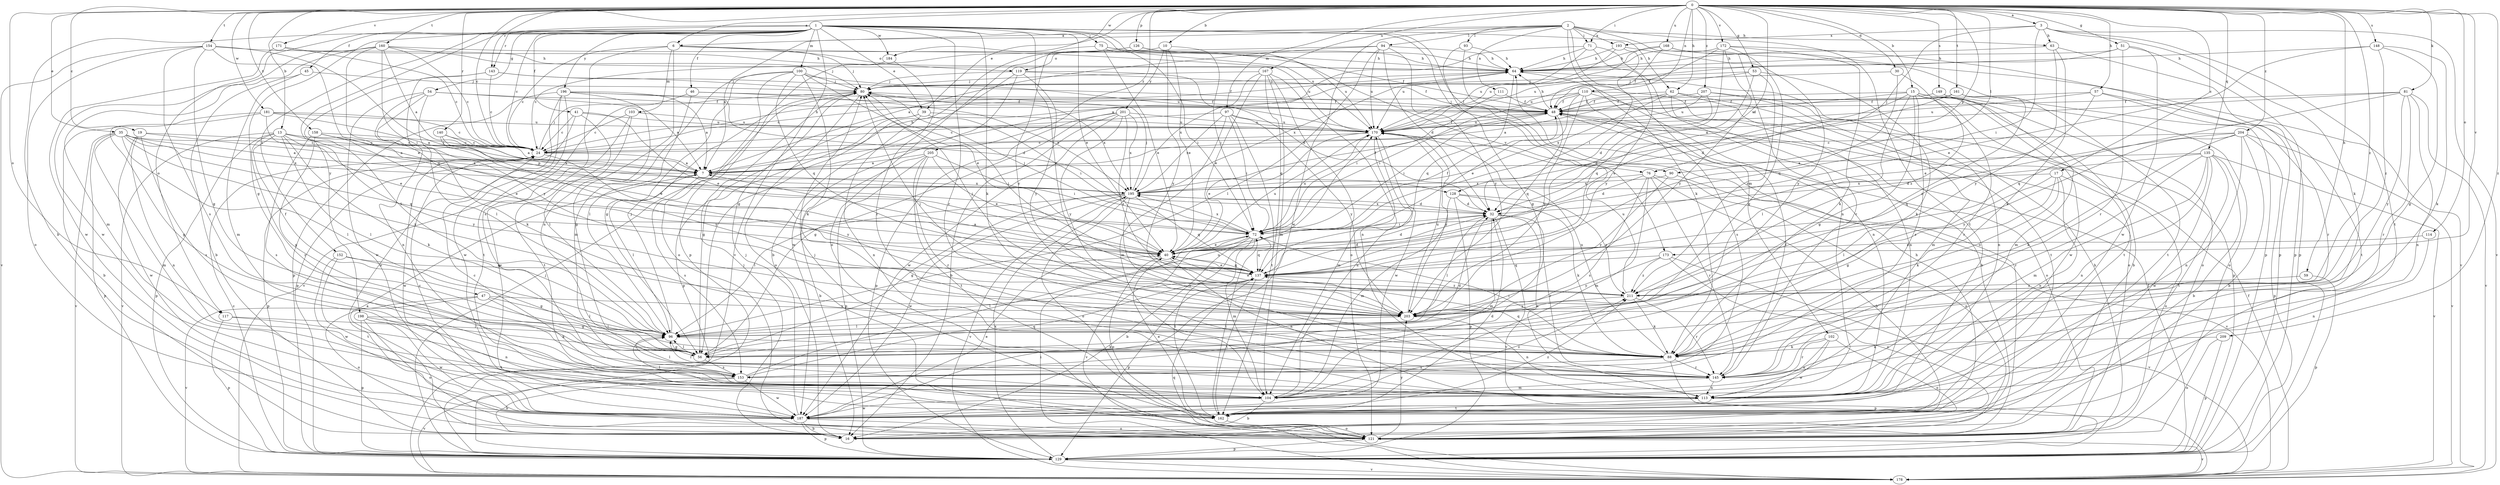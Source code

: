 strict digraph  {
0;
1;
2;
3;
6;
7;
10;
13;
15;
16;
17;
19;
24;
30;
32;
35;
39;
40;
41;
45;
46;
47;
48;
51;
53;
54;
56;
57;
59;
62;
63;
64;
71;
72;
75;
76;
80;
81;
88;
90;
93;
94;
96;
97;
100;
102;
103;
104;
110;
111;
113;
114;
117;
119;
121;
126;
128;
129;
135;
137;
140;
143;
145;
148;
149;
152;
153;
154;
158;
160;
161;
162;
167;
168;
170;
171;
172;
173;
178;
181;
184;
187;
193;
195;
196;
198;
201;
203;
204;
205;
207;
209;
211;
0 -> 3  [label=a];
0 -> 6  [label=a];
0 -> 10  [label=b];
0 -> 13  [label=b];
0 -> 15  [label=b];
0 -> 17  [label=c];
0 -> 19  [label=c];
0 -> 24  [label=c];
0 -> 30  [label=d];
0 -> 32  [label=d];
0 -> 35  [label=e];
0 -> 39  [label=e];
0 -> 51  [label=g];
0 -> 53  [label=g];
0 -> 57  [label=h];
0 -> 59  [label=h];
0 -> 62  [label=h];
0 -> 71  [label=i];
0 -> 81  [label=k];
0 -> 90  [label=l];
0 -> 97  [label=m];
0 -> 110  [label=n];
0 -> 114  [label=o];
0 -> 117  [label=o];
0 -> 126  [label=p];
0 -> 128  [label=p];
0 -> 135  [label=q];
0 -> 140  [label=r];
0 -> 143  [label=r];
0 -> 148  [label=s];
0 -> 149  [label=s];
0 -> 154  [label=t];
0 -> 158  [label=t];
0 -> 160  [label=t];
0 -> 161  [label=t];
0 -> 167  [label=u];
0 -> 168  [label=u];
0 -> 171  [label=v];
0 -> 172  [label=v];
0 -> 173  [label=v];
0 -> 181  [label=w];
0 -> 184  [label=w];
0 -> 204  [label=z];
0 -> 205  [label=z];
0 -> 207  [label=z];
0 -> 209  [label=z];
0 -> 211  [label=z];
1 -> 16  [label=b];
1 -> 24  [label=c];
1 -> 39  [label=e];
1 -> 40  [label=e];
1 -> 41  [label=f];
1 -> 45  [label=f];
1 -> 46  [label=f];
1 -> 54  [label=g];
1 -> 56  [label=g];
1 -> 62  [label=h];
1 -> 75  [label=j];
1 -> 76  [label=j];
1 -> 88  [label=k];
1 -> 90  [label=l];
1 -> 100  [label=m];
1 -> 117  [label=o];
1 -> 143  [label=r];
1 -> 145  [label=r];
1 -> 152  [label=s];
1 -> 170  [label=u];
1 -> 173  [label=v];
1 -> 178  [label=v];
1 -> 184  [label=w];
1 -> 196  [label=y];
1 -> 198  [label=y];
1 -> 211  [label=z];
2 -> 6  [label=a];
2 -> 7  [label=a];
2 -> 63  [label=h];
2 -> 71  [label=i];
2 -> 88  [label=k];
2 -> 93  [label=l];
2 -> 94  [label=l];
2 -> 102  [label=m];
2 -> 111  [label=n];
2 -> 113  [label=n];
2 -> 162  [label=t];
2 -> 187  [label=w];
2 -> 193  [label=x];
3 -> 63  [label=h];
3 -> 72  [label=i];
3 -> 76  [label=j];
3 -> 88  [label=k];
3 -> 162  [label=t];
3 -> 178  [label=v];
3 -> 193  [label=x];
6 -> 24  [label=c];
6 -> 80  [label=j];
6 -> 103  [label=m];
6 -> 113  [label=n];
6 -> 119  [label=o];
6 -> 153  [label=s];
6 -> 170  [label=u];
7 -> 64  [label=h];
7 -> 96  [label=l];
7 -> 153  [label=s];
7 -> 195  [label=x];
10 -> 40  [label=e];
10 -> 72  [label=i];
10 -> 119  [label=o];
10 -> 201  [label=y];
10 -> 203  [label=y];
13 -> 24  [label=c];
13 -> 40  [label=e];
13 -> 47  [label=f];
13 -> 88  [label=k];
13 -> 96  [label=l];
13 -> 128  [label=p];
13 -> 129  [label=p];
13 -> 145  [label=r];
13 -> 178  [label=v];
13 -> 203  [label=y];
15 -> 16  [label=b];
15 -> 40  [label=e];
15 -> 48  [label=f];
15 -> 56  [label=g];
15 -> 96  [label=l];
15 -> 121  [label=o];
15 -> 145  [label=r];
15 -> 153  [label=s];
15 -> 162  [label=t];
15 -> 170  [label=u];
15 -> 187  [label=w];
16 -> 7  [label=a];
16 -> 64  [label=h];
16 -> 80  [label=j];
17 -> 56  [label=g];
17 -> 88  [label=k];
17 -> 96  [label=l];
17 -> 113  [label=n];
17 -> 121  [label=o];
17 -> 195  [label=x];
19 -> 7  [label=a];
19 -> 24  [label=c];
19 -> 113  [label=n];
19 -> 153  [label=s];
19 -> 187  [label=w];
24 -> 7  [label=a];
24 -> 64  [label=h];
24 -> 80  [label=j];
24 -> 129  [label=p];
24 -> 187  [label=w];
24 -> 203  [label=y];
30 -> 80  [label=j];
30 -> 137  [label=q];
30 -> 211  [label=z];
32 -> 72  [label=i];
32 -> 96  [label=l];
32 -> 104  [label=m];
32 -> 113  [label=n];
32 -> 145  [label=r];
32 -> 178  [label=v];
32 -> 195  [label=x];
35 -> 7  [label=a];
35 -> 24  [label=c];
35 -> 96  [label=l];
35 -> 104  [label=m];
35 -> 129  [label=p];
35 -> 137  [label=q];
35 -> 178  [label=v];
35 -> 195  [label=x];
35 -> 203  [label=y];
39 -> 56  [label=g];
39 -> 72  [label=i];
39 -> 113  [label=n];
39 -> 129  [label=p];
39 -> 170  [label=u];
40 -> 32  [label=d];
40 -> 113  [label=n];
40 -> 121  [label=o];
40 -> 137  [label=q];
40 -> 170  [label=u];
41 -> 24  [label=c];
41 -> 40  [label=e];
41 -> 96  [label=l];
41 -> 129  [label=p];
41 -> 170  [label=u];
45 -> 16  [label=b];
45 -> 80  [label=j];
45 -> 104  [label=m];
46 -> 48  [label=f];
46 -> 96  [label=l];
46 -> 178  [label=v];
46 -> 195  [label=x];
47 -> 56  [label=g];
47 -> 96  [label=l];
47 -> 121  [label=o];
47 -> 178  [label=v];
47 -> 203  [label=y];
48 -> 64  [label=h];
48 -> 72  [label=i];
48 -> 121  [label=o];
48 -> 137  [label=q];
48 -> 170  [label=u];
51 -> 64  [label=h];
51 -> 129  [label=p];
51 -> 145  [label=r];
51 -> 170  [label=u];
51 -> 187  [label=w];
53 -> 80  [label=j];
53 -> 88  [label=k];
53 -> 137  [label=q];
53 -> 170  [label=u];
53 -> 211  [label=z];
54 -> 7  [label=a];
54 -> 48  [label=f];
54 -> 88  [label=k];
54 -> 96  [label=l];
54 -> 113  [label=n];
54 -> 187  [label=w];
56 -> 32  [label=d];
56 -> 96  [label=l];
56 -> 153  [label=s];
57 -> 40  [label=e];
57 -> 48  [label=f];
57 -> 145  [label=r];
57 -> 162  [label=t];
57 -> 170  [label=u];
59 -> 129  [label=p];
59 -> 211  [label=z];
62 -> 7  [label=a];
62 -> 48  [label=f];
62 -> 113  [label=n];
62 -> 121  [label=o];
62 -> 162  [label=t];
62 -> 195  [label=x];
63 -> 64  [label=h];
63 -> 88  [label=k];
63 -> 129  [label=p];
63 -> 203  [label=y];
64 -> 80  [label=j];
64 -> 113  [label=n];
64 -> 137  [label=q];
64 -> 195  [label=x];
71 -> 7  [label=a];
71 -> 64  [label=h];
71 -> 145  [label=r];
71 -> 170  [label=u];
71 -> 203  [label=y];
72 -> 16  [label=b];
72 -> 40  [label=e];
72 -> 48  [label=f];
72 -> 80  [label=j];
72 -> 104  [label=m];
72 -> 137  [label=q];
72 -> 162  [label=t];
72 -> 170  [label=u];
72 -> 178  [label=v];
72 -> 195  [label=x];
75 -> 40  [label=e];
75 -> 48  [label=f];
75 -> 64  [label=h];
75 -> 72  [label=i];
75 -> 203  [label=y];
76 -> 16  [label=b];
76 -> 32  [label=d];
76 -> 104  [label=m];
76 -> 121  [label=o];
76 -> 145  [label=r];
76 -> 153  [label=s];
76 -> 195  [label=x];
80 -> 48  [label=f];
80 -> 121  [label=o];
80 -> 195  [label=x];
81 -> 7  [label=a];
81 -> 48  [label=f];
81 -> 113  [label=n];
81 -> 137  [label=q];
81 -> 145  [label=r];
81 -> 178  [label=v];
81 -> 203  [label=y];
88 -> 72  [label=i];
88 -> 129  [label=p];
88 -> 137  [label=q];
88 -> 145  [label=r];
88 -> 153  [label=s];
88 -> 170  [label=u];
90 -> 178  [label=v];
90 -> 195  [label=x];
90 -> 203  [label=y];
93 -> 56  [label=g];
93 -> 64  [label=h];
93 -> 121  [label=o];
94 -> 7  [label=a];
94 -> 24  [label=c];
94 -> 32  [label=d];
94 -> 64  [label=h];
94 -> 96  [label=l];
94 -> 170  [label=u];
94 -> 203  [label=y];
96 -> 56  [label=g];
96 -> 80  [label=j];
96 -> 88  [label=k];
97 -> 24  [label=c];
97 -> 72  [label=i];
97 -> 104  [label=m];
97 -> 162  [label=t];
97 -> 170  [label=u];
97 -> 195  [label=x];
97 -> 203  [label=y];
100 -> 40  [label=e];
100 -> 56  [label=g];
100 -> 80  [label=j];
100 -> 88  [label=k];
100 -> 104  [label=m];
100 -> 121  [label=o];
100 -> 137  [label=q];
100 -> 170  [label=u];
102 -> 88  [label=k];
102 -> 113  [label=n];
102 -> 121  [label=o];
102 -> 145  [label=r];
102 -> 187  [label=w];
103 -> 24  [label=c];
103 -> 162  [label=t];
103 -> 170  [label=u];
103 -> 187  [label=w];
104 -> 16  [label=b];
104 -> 96  [label=l];
104 -> 170  [label=u];
104 -> 187  [label=w];
104 -> 211  [label=z];
110 -> 16  [label=b];
110 -> 24  [label=c];
110 -> 40  [label=e];
110 -> 48  [label=f];
110 -> 72  [label=i];
110 -> 129  [label=p];
110 -> 153  [label=s];
110 -> 203  [label=y];
111 -> 48  [label=f];
111 -> 72  [label=i];
113 -> 24  [label=c];
113 -> 162  [label=t];
114 -> 40  [label=e];
114 -> 113  [label=n];
117 -> 96  [label=l];
117 -> 113  [label=n];
117 -> 129  [label=p];
119 -> 16  [label=b];
119 -> 32  [label=d];
119 -> 48  [label=f];
119 -> 80  [label=j];
119 -> 187  [label=w];
119 -> 203  [label=y];
121 -> 129  [label=p];
121 -> 178  [label=v];
121 -> 203  [label=y];
126 -> 56  [label=g];
126 -> 64  [label=h];
126 -> 121  [label=o];
126 -> 170  [label=u];
128 -> 32  [label=d];
128 -> 88  [label=k];
128 -> 104  [label=m];
128 -> 129  [label=p];
128 -> 211  [label=z];
129 -> 24  [label=c];
129 -> 48  [label=f];
129 -> 64  [label=h];
129 -> 80  [label=j];
129 -> 178  [label=v];
129 -> 195  [label=x];
135 -> 7  [label=a];
135 -> 16  [label=b];
135 -> 32  [label=d];
135 -> 104  [label=m];
135 -> 113  [label=n];
135 -> 145  [label=r];
135 -> 162  [label=t];
135 -> 178  [label=v];
135 -> 187  [label=w];
137 -> 7  [label=a];
137 -> 32  [label=d];
137 -> 40  [label=e];
137 -> 80  [label=j];
137 -> 96  [label=l];
137 -> 129  [label=p];
137 -> 162  [label=t];
137 -> 211  [label=z];
140 -> 7  [label=a];
140 -> 24  [label=c];
140 -> 195  [label=x];
140 -> 203  [label=y];
143 -> 24  [label=c];
143 -> 48  [label=f];
143 -> 80  [label=j];
143 -> 96  [label=l];
143 -> 203  [label=y];
145 -> 48  [label=f];
145 -> 96  [label=l];
145 -> 104  [label=m];
145 -> 113  [label=n];
148 -> 40  [label=e];
148 -> 56  [label=g];
148 -> 64  [label=h];
148 -> 88  [label=k];
148 -> 211  [label=z];
149 -> 48  [label=f];
149 -> 104  [label=m];
149 -> 121  [label=o];
152 -> 56  [label=g];
152 -> 137  [label=q];
152 -> 162  [label=t];
152 -> 187  [label=w];
153 -> 16  [label=b];
153 -> 96  [label=l];
153 -> 137  [label=q];
153 -> 170  [label=u];
153 -> 178  [label=v];
153 -> 187  [label=w];
154 -> 40  [label=e];
154 -> 56  [label=g];
154 -> 64  [label=h];
154 -> 72  [label=i];
154 -> 121  [label=o];
154 -> 153  [label=s];
154 -> 178  [label=v];
158 -> 24  [label=c];
158 -> 40  [label=e];
158 -> 56  [label=g];
158 -> 153  [label=s];
158 -> 195  [label=x];
160 -> 7  [label=a];
160 -> 24  [label=c];
160 -> 64  [label=h];
160 -> 72  [label=i];
160 -> 80  [label=j];
160 -> 104  [label=m];
160 -> 137  [label=q];
160 -> 187  [label=w];
161 -> 32  [label=d];
161 -> 48  [label=f];
161 -> 162  [label=t];
161 -> 211  [label=z];
162 -> 32  [label=d];
162 -> 40  [label=e];
162 -> 72  [label=i];
162 -> 80  [label=j];
162 -> 121  [label=o];
167 -> 40  [label=e];
167 -> 80  [label=j];
167 -> 104  [label=m];
167 -> 113  [label=n];
167 -> 121  [label=o];
167 -> 137  [label=q];
167 -> 195  [label=x];
168 -> 48  [label=f];
168 -> 64  [label=h];
168 -> 129  [label=p];
168 -> 170  [label=u];
168 -> 178  [label=v];
170 -> 24  [label=c];
170 -> 40  [label=e];
170 -> 48  [label=f];
170 -> 104  [label=m];
170 -> 187  [label=w];
170 -> 203  [label=y];
171 -> 24  [label=c];
171 -> 64  [label=h];
171 -> 187  [label=w];
172 -> 48  [label=f];
172 -> 56  [label=g];
172 -> 64  [label=h];
172 -> 88  [label=k];
172 -> 129  [label=p];
172 -> 137  [label=q];
172 -> 203  [label=y];
173 -> 121  [label=o];
173 -> 137  [label=q];
173 -> 178  [label=v];
173 -> 203  [label=y];
173 -> 211  [label=z];
178 -> 48  [label=f];
178 -> 72  [label=i];
178 -> 137  [label=q];
181 -> 7  [label=a];
181 -> 16  [label=b];
181 -> 24  [label=c];
181 -> 40  [label=e];
181 -> 56  [label=g];
181 -> 170  [label=u];
184 -> 129  [label=p];
184 -> 145  [label=r];
187 -> 16  [label=b];
187 -> 24  [label=c];
187 -> 40  [label=e];
187 -> 80  [label=j];
187 -> 121  [label=o];
187 -> 129  [label=p];
187 -> 211  [label=z];
193 -> 64  [label=h];
193 -> 72  [label=i];
193 -> 170  [label=u];
193 -> 203  [label=y];
195 -> 32  [label=d];
195 -> 48  [label=f];
195 -> 56  [label=g];
195 -> 80  [label=j];
195 -> 96  [label=l];
195 -> 121  [label=o];
195 -> 137  [label=q];
195 -> 145  [label=r];
195 -> 178  [label=v];
195 -> 187  [label=w];
196 -> 7  [label=a];
196 -> 32  [label=d];
196 -> 48  [label=f];
196 -> 56  [label=g];
196 -> 121  [label=o];
196 -> 129  [label=p];
196 -> 162  [label=t];
196 -> 187  [label=w];
198 -> 88  [label=k];
198 -> 96  [label=l];
198 -> 121  [label=o];
198 -> 129  [label=p];
198 -> 162  [label=t];
198 -> 187  [label=w];
201 -> 16  [label=b];
201 -> 56  [label=g];
201 -> 129  [label=p];
201 -> 170  [label=u];
201 -> 187  [label=w];
201 -> 195  [label=x];
201 -> 203  [label=y];
201 -> 211  [label=z];
203 -> 80  [label=j];
203 -> 96  [label=l];
203 -> 113  [label=n];
203 -> 170  [label=u];
204 -> 16  [label=b];
204 -> 24  [label=c];
204 -> 88  [label=k];
204 -> 113  [label=n];
204 -> 129  [label=p];
204 -> 137  [label=q];
204 -> 178  [label=v];
204 -> 203  [label=y];
205 -> 7  [label=a];
205 -> 16  [label=b];
205 -> 40  [label=e];
205 -> 72  [label=i];
205 -> 129  [label=p];
205 -> 145  [label=r];
205 -> 162  [label=t];
207 -> 32  [label=d];
207 -> 48  [label=f];
207 -> 104  [label=m];
207 -> 113  [label=n];
207 -> 170  [label=u];
209 -> 88  [label=k];
209 -> 121  [label=o];
209 -> 129  [label=p];
211 -> 40  [label=e];
211 -> 80  [label=j];
211 -> 88  [label=k];
211 -> 145  [label=r];
211 -> 170  [label=u];
211 -> 203  [label=y];
}
